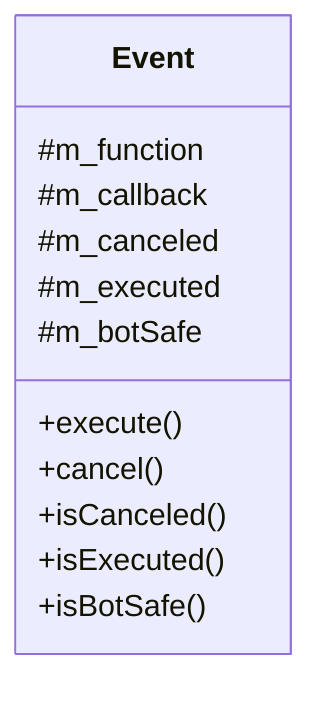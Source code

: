 classDiagram
    class Event {
        +execute()
        +cancel()
        +isCanceled()
        +isExecuted()
        +isBotSafe()
        #m_function
        #m_callback
        #m_canceled
        #m_executed
        #m_botSafe
    }